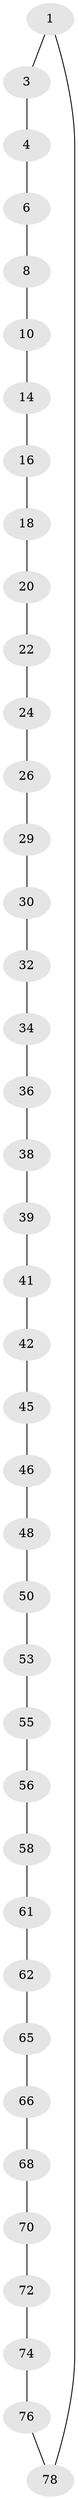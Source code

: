 // original degree distribution, {2: 1.0}
// Generated by graph-tools (version 1.1) at 2025/19/03/04/25 18:19:59]
// undirected, 40 vertices, 40 edges
graph export_dot {
graph [start="1"]
  node [color=gray90,style=filled];
  1 [super="+80+2"];
  3;
  4 [super="+5"];
  6 [super="+7"];
  8 [super="+9"];
  10 [super="+11"];
  14 [super="+15"];
  16 [super="+17"];
  18 [super="+19"];
  20 [super="+21"];
  22 [super="+23"];
  24 [super="+25"];
  26 [super="+27"];
  29;
  30 [super="+31"];
  32 [super="+33"];
  34 [super="+35"];
  36 [super="+37"];
  38;
  39 [super="+40"];
  41;
  42 [super="+43"];
  45;
  46 [super="+47"];
  48 [super="+49"];
  50 [super="+51"];
  53 [super="+54"];
  55;
  56 [super="+57"];
  58 [super="+59"];
  61;
  62 [super="+63"];
  65;
  66 [super="+67"];
  68 [super="+69"];
  70 [super="+71"];
  72 [super="+73"];
  74 [super="+75"];
  76 [super="+77"];
  78 [super="+79"];
  1 -- 78;
  1 -- 3;
  3 -- 4;
  4 -- 6;
  6 -- 8;
  8 -- 10;
  10 -- 14;
  14 -- 16;
  16 -- 18;
  18 -- 20;
  20 -- 22;
  22 -- 24;
  24 -- 26;
  26 -- 29;
  29 -- 30;
  30 -- 32;
  32 -- 34;
  34 -- 36;
  36 -- 38;
  38 -- 39;
  39 -- 41;
  41 -- 42;
  42 -- 45;
  45 -- 46;
  46 -- 48;
  48 -- 50;
  50 -- 53;
  53 -- 55;
  55 -- 56;
  56 -- 58;
  58 -- 61;
  61 -- 62;
  62 -- 65;
  65 -- 66;
  66 -- 68;
  68 -- 70;
  70 -- 72;
  72 -- 74;
  74 -- 76;
  76 -- 78;
}
